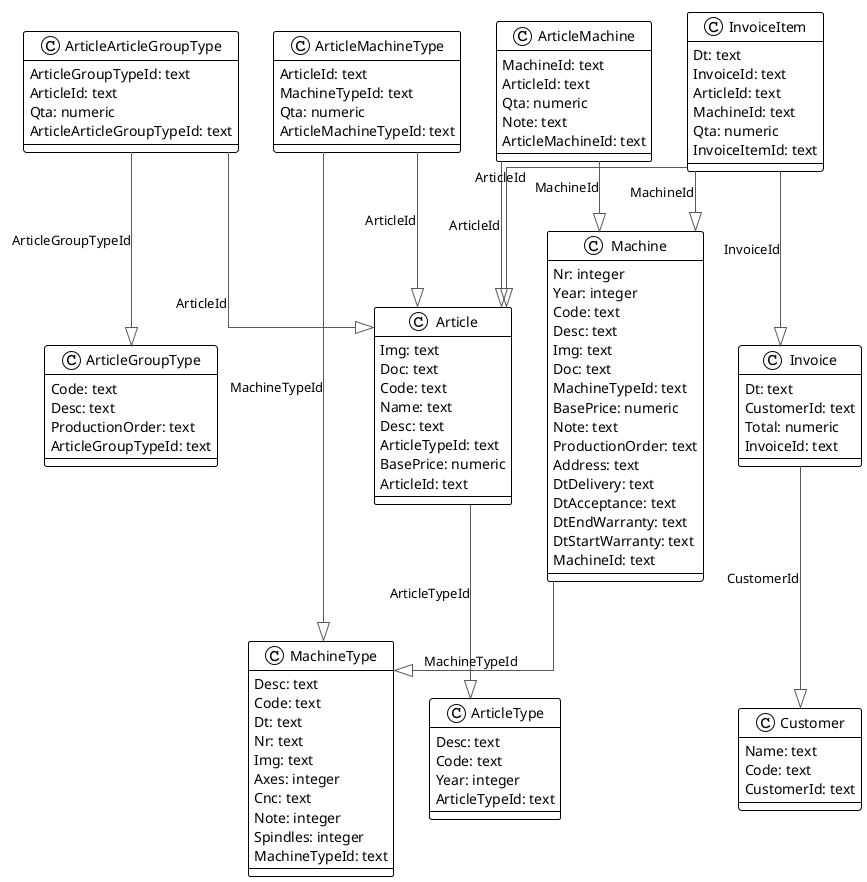 @startuml

!theme plain
top to bottom direction
skinparam linetype ortho

class Article {
   Img: text
   Doc: text
   Code: text
   Name: text
   Desc: text
   ArticleTypeId: text
   BasePrice: numeric
   ArticleId: text
}
class ArticleArticleGroupType {
   ArticleGroupTypeId: text
   ArticleId: text
   Qta: numeric
   ArticleArticleGroupTypeId: text
}
class ArticleGroupType {
   Code: text
   Desc: text
   ProductionOrder: text
   ArticleGroupTypeId: text
}
class ArticleMachine {
   MachineId: text
   ArticleId: text
   Qta: numeric
   Note: text
   ArticleMachineId: text
}
class ArticleMachineType {
   ArticleId: text
   MachineTypeId: text
   Qta: numeric
   ArticleMachineTypeId: text
}
class ArticleType {
   Desc: text
   Code: text
   Year: integer
   ArticleTypeId: text
}
class Customer {
   Name: text
   Code: text
   CustomerId: text
}
class Invoice {
   Dt: text
   CustomerId: text
   Total: numeric
   InvoiceId: text
}
class InvoiceItem {
   Dt: text
   InvoiceId: text
   ArticleId: text
   MachineId: text
   Qta: numeric
   InvoiceItemId: text
}
class Machine {
   Nr: integer
   Year: integer
   Code: text
   Desc: text
   Img: text
   Doc: text
   MachineTypeId: text
   BasePrice: numeric
   Note: text
   ProductionOrder: text
   Address: text
   DtDelivery: text
   DtAcceptance: text
   DtEndWarranty: text
   DtStartWarranty: text
   MachineId: text
}
class MachineType {
   Desc: text
   Code: text
   Dt: text
   Nr: text
   Img: text
   Axes: integer
   Cnc: text
   Note: integer
   Spindles: integer
   MachineTypeId: text
}

Article                  -[#595959,plain]-^  ArticleType             : "ArticleTypeId"
ArticleArticleGroupType  -[#595959,plain]-^  Article                 : "ArticleId"
ArticleArticleGroupType  -[#595959,plain]-^  ArticleGroupType        : "ArticleGroupTypeId"
ArticleMachine           -[#595959,plain]-^  Article                 : "ArticleId"
ArticleMachine           -[#595959,plain]-^  Machine                 : "MachineId"
ArticleMachineType       -[#595959,plain]-^  Article                 : "ArticleId"
ArticleMachineType       -[#595959,plain]-^  MachineType             : "MachineTypeId"
Invoice                  -[#595959,plain]-^  Customer                : "CustomerId"
InvoiceItem              -[#595959,plain]-^  Article                 : "ArticleId"
InvoiceItem              -[#595959,plain]-^  Invoice                 : "InvoiceId"
InvoiceItem              -[#595959,plain]-^  Machine                 : "MachineId"
Machine                  -[#595959,plain]-^  MachineType             : "MachineTypeId"
@enduml
